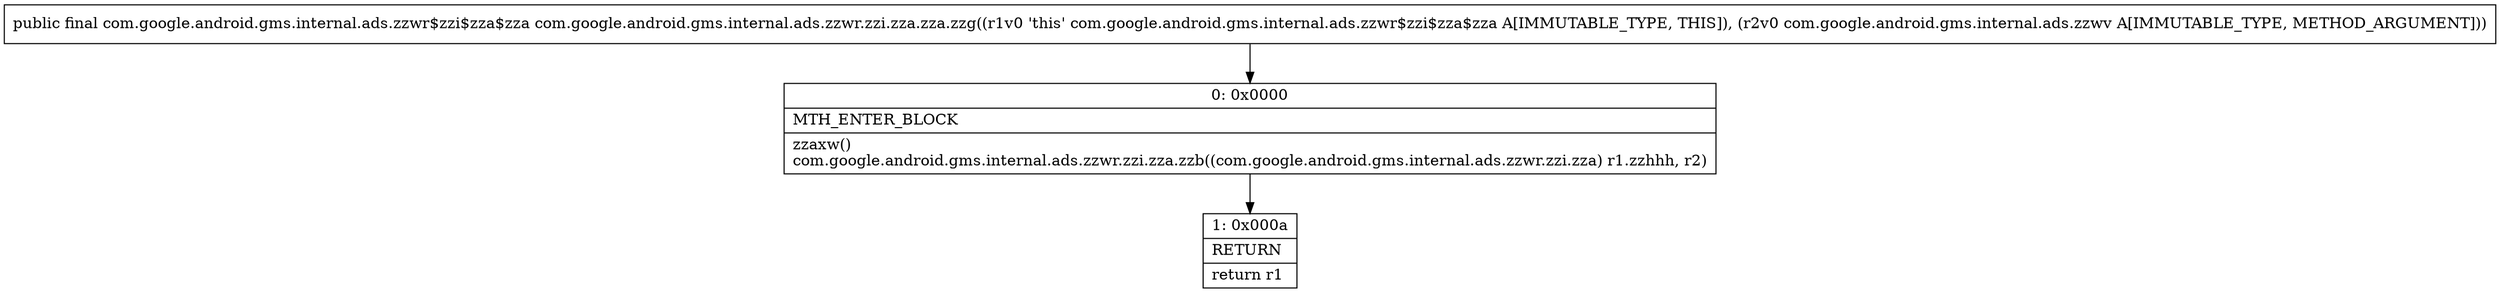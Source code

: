 digraph "CFG forcom.google.android.gms.internal.ads.zzwr.zzi.zza.zza.zzg(Lcom\/google\/android\/gms\/internal\/ads\/zzwv;)Lcom\/google\/android\/gms\/internal\/ads\/zzwr$zzi$zza$zza;" {
Node_0 [shape=record,label="{0\:\ 0x0000|MTH_ENTER_BLOCK\l|zzaxw()\lcom.google.android.gms.internal.ads.zzwr.zzi.zza.zzb((com.google.android.gms.internal.ads.zzwr.zzi.zza) r1.zzhhh, r2)\l}"];
Node_1 [shape=record,label="{1\:\ 0x000a|RETURN\l|return r1\l}"];
MethodNode[shape=record,label="{public final com.google.android.gms.internal.ads.zzwr$zzi$zza$zza com.google.android.gms.internal.ads.zzwr.zzi.zza.zza.zzg((r1v0 'this' com.google.android.gms.internal.ads.zzwr$zzi$zza$zza A[IMMUTABLE_TYPE, THIS]), (r2v0 com.google.android.gms.internal.ads.zzwv A[IMMUTABLE_TYPE, METHOD_ARGUMENT])) }"];
MethodNode -> Node_0;
Node_0 -> Node_1;
}

